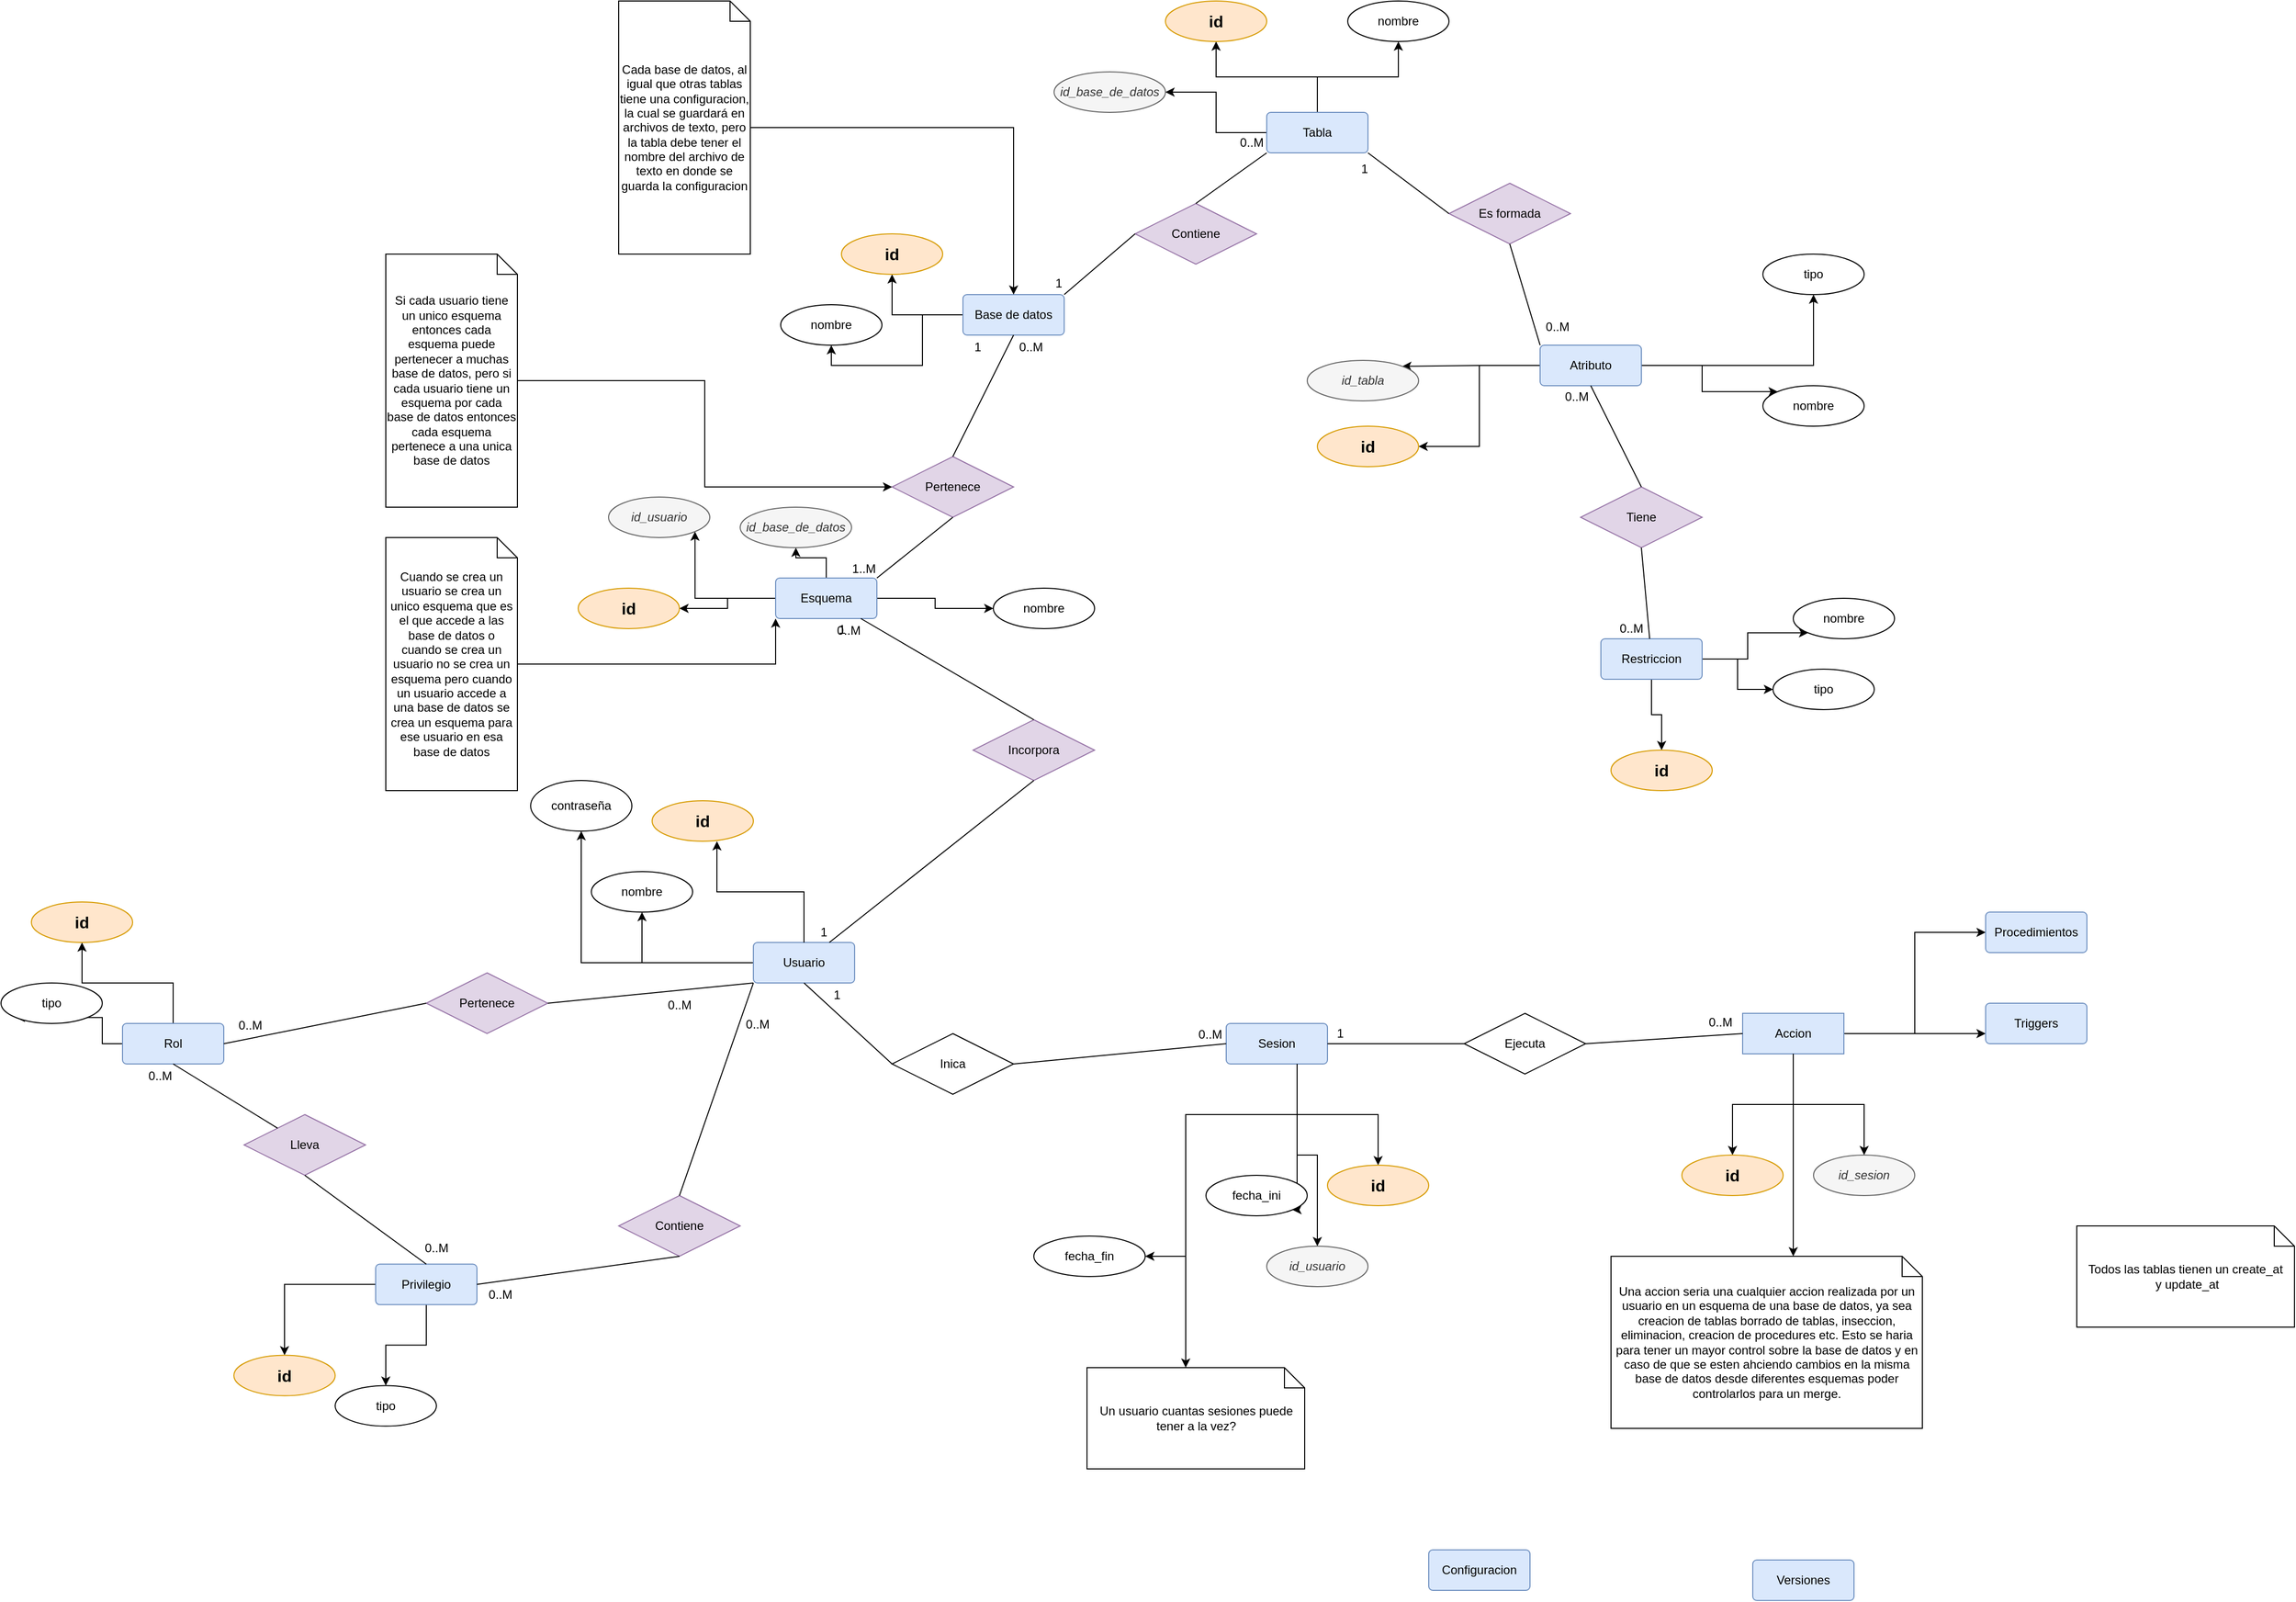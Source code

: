 <mxfile version="22.1.2" type="github">
  <diagram id="R2lEEEUBdFMjLlhIrx00" name="Page-1">
    <mxGraphModel dx="2163" dy="1879" grid="1" gridSize="10" guides="1" tooltips="1" connect="1" arrows="1" fold="1" page="1" pageScale="1" pageWidth="850" pageHeight="1100" math="0" shadow="0" extFonts="Permanent Marker^https://fonts.googleapis.com/css?family=Permanent+Marker">
      <root>
        <mxCell id="0" />
        <mxCell id="1" parent="0" />
        <mxCell id="TBzhXmN_4jqzLyxxj_7O-62" style="edgeStyle=orthogonalEdgeStyle;rounded=0;orthogonalLoop=1;jettySize=auto;html=1;" parent="1" source="TBzhXmN_4jqzLyxxj_7O-58" target="TBzhXmN_4jqzLyxxj_7O-61" edge="1">
          <mxGeometry relative="1" as="geometry" />
        </mxCell>
        <mxCell id="TBzhXmN_4jqzLyxxj_7O-64" style="edgeStyle=orthogonalEdgeStyle;rounded=0;orthogonalLoop=1;jettySize=auto;html=1;" parent="1" source="TBzhXmN_4jqzLyxxj_7O-58" target="TBzhXmN_4jqzLyxxj_7O-63" edge="1">
          <mxGeometry relative="1" as="geometry" />
        </mxCell>
        <mxCell id="TBzhXmN_4jqzLyxxj_7O-58" value="Usuario" style="rounded=1;arcSize=10;whiteSpace=wrap;html=1;align=center;fillColor=#dae8fc;strokeColor=#6c8ebf;" parent="1" vertex="1">
          <mxGeometry x="3.03" y="210" width="100" height="40" as="geometry" />
        </mxCell>
        <mxCell id="TBzhXmN_4jqzLyxxj_7O-59" value="id" style="ellipse;whiteSpace=wrap;html=1;align=center;fontStyle=1;fontSize=16;fillColor=#ffe6cc;strokeColor=#d79b00;" parent="1" vertex="1">
          <mxGeometry x="-96.97" y="70" width="100" height="40" as="geometry" />
        </mxCell>
        <mxCell id="TBzhXmN_4jqzLyxxj_7O-60" style="edgeStyle=orthogonalEdgeStyle;rounded=0;orthogonalLoop=1;jettySize=auto;html=1;entryX=0.64;entryY=1;entryDx=0;entryDy=0;entryPerimeter=0;" parent="1" source="TBzhXmN_4jqzLyxxj_7O-58" target="TBzhXmN_4jqzLyxxj_7O-59" edge="1">
          <mxGeometry relative="1" as="geometry" />
        </mxCell>
        <mxCell id="TBzhXmN_4jqzLyxxj_7O-61" value="nombre" style="ellipse;whiteSpace=wrap;html=1;align=center;" parent="1" vertex="1">
          <mxGeometry x="-156.97" y="140" width="100" height="40" as="geometry" />
        </mxCell>
        <mxCell id="TBzhXmN_4jqzLyxxj_7O-63" value="contraseña" style="ellipse;whiteSpace=wrap;html=1;align=center;" parent="1" vertex="1">
          <mxGeometry x="-216.97" y="50" width="100" height="50" as="geometry" />
        </mxCell>
        <mxCell id="TBzhXmN_4jqzLyxxj_7O-69" value="Pertenece" style="shape=rhombus;perimeter=rhombusPerimeter;whiteSpace=wrap;html=1;align=center;fillColor=#e1d5e7;strokeColor=#9673a6;" parent="1" vertex="1">
          <mxGeometry x="-320" y="240" width="120" height="60" as="geometry" />
        </mxCell>
        <mxCell id="TBzhXmN_4jqzLyxxj_7O-85" style="edgeStyle=orthogonalEdgeStyle;rounded=0;orthogonalLoop=1;jettySize=auto;html=1;" parent="1" source="TBzhXmN_4jqzLyxxj_7O-74" target="TBzhXmN_4jqzLyxxj_7O-84" edge="1">
          <mxGeometry relative="1" as="geometry" />
        </mxCell>
        <mxCell id="TBzhXmN_4jqzLyxxj_7O-87" style="edgeStyle=orthogonalEdgeStyle;rounded=0;orthogonalLoop=1;jettySize=auto;html=1;entryX=0;entryY=1;entryDx=0;entryDy=0;" parent="1" source="TBzhXmN_4jqzLyxxj_7O-74" target="TBzhXmN_4jqzLyxxj_7O-86" edge="1">
          <mxGeometry relative="1" as="geometry" />
        </mxCell>
        <mxCell id="TBzhXmN_4jqzLyxxj_7O-74" value="Rol" style="rounded=1;arcSize=10;whiteSpace=wrap;html=1;align=center;fillColor=#dae8fc;strokeColor=#6c8ebf;" parent="1" vertex="1">
          <mxGeometry x="-620" y="290" width="100" height="40" as="geometry" />
        </mxCell>
        <mxCell id="TBzhXmN_4jqzLyxxj_7O-78" value="" style="endArrow=none;html=1;rounded=0;entryX=0;entryY=1;entryDx=0;entryDy=0;exitX=1;exitY=0.5;exitDx=0;exitDy=0;" parent="1" source="TBzhXmN_4jqzLyxxj_7O-69" target="TBzhXmN_4jqzLyxxj_7O-58" edge="1">
          <mxGeometry relative="1" as="geometry">
            <mxPoint x="120" y="290" as="sourcePoint" />
            <mxPoint x="280" y="290" as="targetPoint" />
          </mxGeometry>
        </mxCell>
        <mxCell id="TBzhXmN_4jqzLyxxj_7O-79" value="0..M" style="resizable=0;html=1;whiteSpace=wrap;align=right;verticalAlign=bottom;" parent="TBzhXmN_4jqzLyxxj_7O-78" connectable="0" vertex="1">
          <mxGeometry x="1" relative="1" as="geometry">
            <mxPoint x="-60" y="30" as="offset" />
          </mxGeometry>
        </mxCell>
        <mxCell id="TBzhXmN_4jqzLyxxj_7O-80" value="" style="endArrow=none;html=1;rounded=0;entryX=1;entryY=0.5;entryDx=0;entryDy=0;exitX=0;exitY=0.5;exitDx=0;exitDy=0;" parent="1" source="TBzhXmN_4jqzLyxxj_7O-69" target="TBzhXmN_4jqzLyxxj_7O-74" edge="1">
          <mxGeometry relative="1" as="geometry">
            <mxPoint x="-680" y="410" as="sourcePoint" />
            <mxPoint x="-850" y="410" as="targetPoint" />
          </mxGeometry>
        </mxCell>
        <mxCell id="TBzhXmN_4jqzLyxxj_7O-81" value="0..M" style="resizable=0;html=1;whiteSpace=wrap;align=right;verticalAlign=bottom;" parent="TBzhXmN_4jqzLyxxj_7O-80" connectable="0" vertex="1">
          <mxGeometry x="1" relative="1" as="geometry">
            <mxPoint x="40" y="-10" as="offset" />
          </mxGeometry>
        </mxCell>
        <mxCell id="TBzhXmN_4jqzLyxxj_7O-84" value="id" style="ellipse;whiteSpace=wrap;html=1;align=center;fontStyle=1;fontSize=16;fillColor=#ffe6cc;strokeColor=#d79b00;" parent="1" vertex="1">
          <mxGeometry x="-710" y="170" width="100" height="40" as="geometry" />
        </mxCell>
        <mxCell id="TBzhXmN_4jqzLyxxj_7O-86" value="tipo" style="ellipse;whiteSpace=wrap;html=1;align=center;" parent="1" vertex="1">
          <mxGeometry x="-740" y="250" width="100" height="40" as="geometry" />
        </mxCell>
        <mxCell id="TBzhXmN_4jqzLyxxj_7O-90" style="edgeStyle=orthogonalEdgeStyle;rounded=0;orthogonalLoop=1;jettySize=auto;html=1;" parent="1" source="TBzhXmN_4jqzLyxxj_7O-88" target="TBzhXmN_4jqzLyxxj_7O-89" edge="1">
          <mxGeometry relative="1" as="geometry" />
        </mxCell>
        <mxCell id="TBzhXmN_4jqzLyxxj_7O-92" style="edgeStyle=orthogonalEdgeStyle;rounded=0;orthogonalLoop=1;jettySize=auto;html=1;" parent="1" source="TBzhXmN_4jqzLyxxj_7O-88" target="TBzhXmN_4jqzLyxxj_7O-91" edge="1">
          <mxGeometry relative="1" as="geometry" />
        </mxCell>
        <mxCell id="TBzhXmN_4jqzLyxxj_7O-88" value="Privilegio" style="rounded=1;arcSize=10;whiteSpace=wrap;html=1;align=center;fillColor=#dae8fc;strokeColor=#6c8ebf;" parent="1" vertex="1">
          <mxGeometry x="-370" y="527.76" width="100" height="40" as="geometry" />
        </mxCell>
        <mxCell id="TBzhXmN_4jqzLyxxj_7O-89" value="tipo" style="ellipse;whiteSpace=wrap;html=1;align=center;" parent="1" vertex="1">
          <mxGeometry x="-410" y="647.76" width="100" height="40" as="geometry" />
        </mxCell>
        <mxCell id="TBzhXmN_4jqzLyxxj_7O-91" value="id" style="ellipse;whiteSpace=wrap;html=1;align=center;fontStyle=1;fontSize=16;fillColor=#ffe6cc;strokeColor=#d79b00;" parent="1" vertex="1">
          <mxGeometry x="-510" y="617.76" width="100" height="40" as="geometry" />
        </mxCell>
        <mxCell id="TBzhXmN_4jqzLyxxj_7O-94" value="Lleva" style="shape=rhombus;perimeter=rhombusPerimeter;whiteSpace=wrap;html=1;align=center;fillColor=#e1d5e7;strokeColor=#9673a6;" parent="1" vertex="1">
          <mxGeometry x="-500" y="380" width="120" height="60" as="geometry" />
        </mxCell>
        <mxCell id="TBzhXmN_4jqzLyxxj_7O-102" value="" style="endArrow=none;html=1;rounded=0;entryX=0.5;entryY=1;entryDx=0;entryDy=0;" parent="1" source="TBzhXmN_4jqzLyxxj_7O-94" target="TBzhXmN_4jqzLyxxj_7O-74" edge="1">
          <mxGeometry relative="1" as="geometry">
            <mxPoint x="-970" y="440" as="sourcePoint" />
            <mxPoint x="-810" y="440" as="targetPoint" />
          </mxGeometry>
        </mxCell>
        <mxCell id="TBzhXmN_4jqzLyxxj_7O-103" value="0..M" style="resizable=0;html=1;whiteSpace=wrap;align=right;verticalAlign=bottom;" parent="TBzhXmN_4jqzLyxxj_7O-102" connectable="0" vertex="1">
          <mxGeometry x="1" relative="1" as="geometry">
            <mxPoint y="20" as="offset" />
          </mxGeometry>
        </mxCell>
        <mxCell id="TBzhXmN_4jqzLyxxj_7O-106" value="" style="endArrow=none;html=1;rounded=0;entryX=0.5;entryY=0;entryDx=0;entryDy=0;exitX=0.5;exitY=1;exitDx=0;exitDy=0;" parent="1" source="TBzhXmN_4jqzLyxxj_7O-94" target="TBzhXmN_4jqzLyxxj_7O-88" edge="1">
          <mxGeometry relative="1" as="geometry">
            <mxPoint x="-490" y="390" as="sourcePoint" />
            <mxPoint x="-490" y="300" as="targetPoint" />
          </mxGeometry>
        </mxCell>
        <mxCell id="TBzhXmN_4jqzLyxxj_7O-107" value="0..M" style="resizable=0;html=1;whiteSpace=wrap;align=right;verticalAlign=bottom;" parent="TBzhXmN_4jqzLyxxj_7O-106" connectable="0" vertex="1">
          <mxGeometry x="1" relative="1" as="geometry">
            <mxPoint x="24" y="-7" as="offset" />
          </mxGeometry>
        </mxCell>
        <mxCell id="TBzhXmN_4jqzLyxxj_7O-108" value="Contiene" style="shape=rhombus;perimeter=rhombusPerimeter;whiteSpace=wrap;html=1;align=center;fillColor=#e1d5e7;strokeColor=#9673a6;" parent="1" vertex="1">
          <mxGeometry x="-130" y="460" width="120" height="60" as="geometry" />
        </mxCell>
        <mxCell id="TBzhXmN_4jqzLyxxj_7O-109" value="" style="endArrow=none;html=1;rounded=0;entryX=1;entryY=0.5;entryDx=0;entryDy=0;exitX=0.5;exitY=1;exitDx=0;exitDy=0;" parent="1" source="TBzhXmN_4jqzLyxxj_7O-108" target="TBzhXmN_4jqzLyxxj_7O-88" edge="1">
          <mxGeometry relative="1" as="geometry">
            <mxPoint x="-900" y="400" as="sourcePoint" />
            <mxPoint x="-740" y="400" as="targetPoint" />
          </mxGeometry>
        </mxCell>
        <mxCell id="TBzhXmN_4jqzLyxxj_7O-110" value="0..M" style="resizable=0;html=1;whiteSpace=wrap;align=right;verticalAlign=bottom;" parent="TBzhXmN_4jqzLyxxj_7O-109" connectable="0" vertex="1">
          <mxGeometry x="1" relative="1" as="geometry">
            <mxPoint x="37" y="19" as="offset" />
          </mxGeometry>
        </mxCell>
        <mxCell id="TBzhXmN_4jqzLyxxj_7O-111" value="" style="endArrow=none;html=1;rounded=0;entryX=0;entryY=1;entryDx=0;entryDy=0;exitX=0.5;exitY=0;exitDx=0;exitDy=0;" parent="1" source="TBzhXmN_4jqzLyxxj_7O-108" target="TBzhXmN_4jqzLyxxj_7O-58" edge="1">
          <mxGeometry relative="1" as="geometry">
            <mxPoint x="-170" y="350" as="sourcePoint" />
            <mxPoint x="-40" y="410" as="targetPoint" />
          </mxGeometry>
        </mxCell>
        <mxCell id="TBzhXmN_4jqzLyxxj_7O-112" value="0..M" style="resizable=0;html=1;whiteSpace=wrap;align=right;verticalAlign=bottom;" parent="TBzhXmN_4jqzLyxxj_7O-111" connectable="0" vertex="1">
          <mxGeometry x="1" relative="1" as="geometry">
            <mxPoint x="17" y="50" as="offset" />
          </mxGeometry>
        </mxCell>
        <mxCell id="TBzhXmN_4jqzLyxxj_7O-123" style="edgeStyle=orthogonalEdgeStyle;rounded=0;orthogonalLoop=1;jettySize=auto;html=1;entryX=1;entryY=0.5;entryDx=0;entryDy=0;" parent="1" source="TBzhXmN_4jqzLyxxj_7O-113" target="TBzhXmN_4jqzLyxxj_7O-122" edge="1">
          <mxGeometry relative="1" as="geometry" />
        </mxCell>
        <mxCell id="TBzhXmN_4jqzLyxxj_7O-125" style="edgeStyle=orthogonalEdgeStyle;rounded=0;orthogonalLoop=1;jettySize=auto;html=1;entryX=1;entryY=1;entryDx=0;entryDy=0;" parent="1" source="TBzhXmN_4jqzLyxxj_7O-113" target="TBzhXmN_4jqzLyxxj_7O-124" edge="1">
          <mxGeometry relative="1" as="geometry" />
        </mxCell>
        <mxCell id="TBzhXmN_4jqzLyxxj_7O-149" style="edgeStyle=orthogonalEdgeStyle;rounded=0;orthogonalLoop=1;jettySize=auto;html=1;" parent="1" source="TBzhXmN_4jqzLyxxj_7O-113" target="TBzhXmN_4jqzLyxxj_7O-148" edge="1">
          <mxGeometry relative="1" as="geometry" />
        </mxCell>
        <mxCell id="qsxFzwbtZEoeQ6_j9f0y-53" style="edgeStyle=orthogonalEdgeStyle;rounded=0;orthogonalLoop=1;jettySize=auto;html=1;entryX=0;entryY=0.5;entryDx=0;entryDy=0;" parent="1" source="TBzhXmN_4jqzLyxxj_7O-113" target="qsxFzwbtZEoeQ6_j9f0y-52" edge="1">
          <mxGeometry relative="1" as="geometry" />
        </mxCell>
        <mxCell id="TBzhXmN_4jqzLyxxj_7O-113" value="Esquema" style="rounded=1;arcSize=10;whiteSpace=wrap;html=1;align=center;fillColor=#dae8fc;strokeColor=#6c8ebf;" parent="1" vertex="1">
          <mxGeometry x="25" y="-150" width="100" height="40" as="geometry" />
        </mxCell>
        <mxCell id="TBzhXmN_4jqzLyxxj_7O-114" value="Incorpora" style="shape=rhombus;perimeter=rhombusPerimeter;whiteSpace=wrap;html=1;align=center;fillColor=#e1d5e7;strokeColor=#9673a6;" parent="1" vertex="1">
          <mxGeometry x="220" y="-10" width="120" height="60" as="geometry" />
        </mxCell>
        <mxCell id="TBzhXmN_4jqzLyxxj_7O-115" value="" style="endArrow=none;html=1;rounded=0;entryX=0.75;entryY=0;entryDx=0;entryDy=0;exitX=0.5;exitY=1;exitDx=0;exitDy=0;" parent="1" source="TBzhXmN_4jqzLyxxj_7O-114" target="TBzhXmN_4jqzLyxxj_7O-58" edge="1">
          <mxGeometry relative="1" as="geometry">
            <mxPoint x="120" y="90" as="sourcePoint" />
            <mxPoint x="280" y="90" as="targetPoint" />
          </mxGeometry>
        </mxCell>
        <mxCell id="TBzhXmN_4jqzLyxxj_7O-116" value="1" style="resizable=0;html=1;whiteSpace=wrap;align=right;verticalAlign=bottom;" parent="TBzhXmN_4jqzLyxxj_7O-115" connectable="0" vertex="1">
          <mxGeometry x="1" relative="1" as="geometry">
            <mxPoint x="-1" y="-1" as="offset" />
          </mxGeometry>
        </mxCell>
        <mxCell id="TBzhXmN_4jqzLyxxj_7O-117" value="" style="endArrow=none;html=1;rounded=0;exitX=0.5;exitY=0;exitDx=0;exitDy=0;exitPerimeter=0;" parent="1" source="TBzhXmN_4jqzLyxxj_7O-114" target="TBzhXmN_4jqzLyxxj_7O-113" edge="1">
          <mxGeometry relative="1" as="geometry">
            <mxPoint x="110" y="70" as="sourcePoint" />
            <mxPoint x="25" y="150" as="targetPoint" />
          </mxGeometry>
        </mxCell>
        <mxCell id="TBzhXmN_4jqzLyxxj_7O-118" value="1" style="resizable=0;html=1;whiteSpace=wrap;align=right;verticalAlign=bottom;" parent="TBzhXmN_4jqzLyxxj_7O-117" connectable="0" vertex="1">
          <mxGeometry x="1" relative="1" as="geometry">
            <mxPoint x="-14" y="20" as="offset" />
          </mxGeometry>
        </mxCell>
        <mxCell id="TBzhXmN_4jqzLyxxj_7O-122" value="id" style="ellipse;whiteSpace=wrap;html=1;align=center;fontSize=16;fontStyle=1;fillColor=#ffe6cc;strokeColor=#d79b00;" parent="1" vertex="1">
          <mxGeometry x="-170" y="-140" width="100" height="40" as="geometry" />
        </mxCell>
        <mxCell id="TBzhXmN_4jqzLyxxj_7O-124" value="id_usuario" style="ellipse;whiteSpace=wrap;html=1;align=center;fontStyle=2;fillColor=#f5f5f5;fontColor=#333333;strokeColor=#666666;" parent="1" vertex="1">
          <mxGeometry x="-140" y="-230" width="100" height="40" as="geometry" />
        </mxCell>
        <mxCell id="TBzhXmN_4jqzLyxxj_7O-132" value="0..M" style="resizable=0;html=1;whiteSpace=wrap;align=right;verticalAlign=bottom;" parent="1" connectable="0" vertex="1">
          <mxGeometry x="110" y="-90" as="geometry" />
        </mxCell>
        <mxCell id="TBzhXmN_4jqzLyxxj_7O-134" style="edgeStyle=orthogonalEdgeStyle;rounded=0;orthogonalLoop=1;jettySize=auto;html=1;entryX=0;entryY=1;entryDx=0;entryDy=0;" parent="1" source="TBzhXmN_4jqzLyxxj_7O-133" target="TBzhXmN_4jqzLyxxj_7O-113" edge="1">
          <mxGeometry relative="1" as="geometry" />
        </mxCell>
        <mxCell id="TBzhXmN_4jqzLyxxj_7O-133" value="Cuando se crea un usuario se crea un unico esquema que es el que accede a las base de datos o cuando se crea un usuario no se crea un esquema pero cuando un usuario accede a una base de datos se crea un esquema para ese usuario en esa base de datos" style="shape=note;size=20;whiteSpace=wrap;html=1;" parent="1" vertex="1">
          <mxGeometry x="-360" y="-190" width="130" height="250" as="geometry" />
        </mxCell>
        <mxCell id="TBzhXmN_4jqzLyxxj_7O-147" style="edgeStyle=orthogonalEdgeStyle;rounded=0;orthogonalLoop=1;jettySize=auto;html=1;" parent="1" source="TBzhXmN_4jqzLyxxj_7O-135" target="TBzhXmN_4jqzLyxxj_7O-146" edge="1">
          <mxGeometry relative="1" as="geometry" />
        </mxCell>
        <mxCell id="qsxFzwbtZEoeQ6_j9f0y-47" style="edgeStyle=orthogonalEdgeStyle;rounded=0;orthogonalLoop=1;jettySize=auto;html=1;entryX=0.5;entryY=1;entryDx=0;entryDy=0;" parent="1" source="TBzhXmN_4jqzLyxxj_7O-135" target="qsxFzwbtZEoeQ6_j9f0y-46" edge="1">
          <mxGeometry relative="1" as="geometry" />
        </mxCell>
        <mxCell id="TBzhXmN_4jqzLyxxj_7O-135" value="Base de datos" style="rounded=1;arcSize=10;whiteSpace=wrap;html=1;align=center;fillColor=#dae8fc;strokeColor=#6c8ebf;" parent="1" vertex="1">
          <mxGeometry x="210" y="-430" width="100" height="40" as="geometry" />
        </mxCell>
        <mxCell id="TBzhXmN_4jqzLyxxj_7O-136" value="Pertenece" style="shape=rhombus;perimeter=rhombusPerimeter;whiteSpace=wrap;html=1;align=center;fillColor=#e1d5e7;strokeColor=#9673a6;" parent="1" vertex="1">
          <mxGeometry x="140" y="-270" width="120" height="60" as="geometry" />
        </mxCell>
        <mxCell id="TBzhXmN_4jqzLyxxj_7O-138" value="" style="endArrow=none;html=1;rounded=0;entryX=1;entryY=0;entryDx=0;entryDy=0;exitX=0.5;exitY=1;exitDx=0;exitDy=0;" parent="1" source="TBzhXmN_4jqzLyxxj_7O-136" target="TBzhXmN_4jqzLyxxj_7O-113" edge="1">
          <mxGeometry relative="1" as="geometry">
            <mxPoint x="120" y="-210" as="sourcePoint" />
            <mxPoint x="280" y="-210" as="targetPoint" />
          </mxGeometry>
        </mxCell>
        <mxCell id="TBzhXmN_4jqzLyxxj_7O-139" value="1..M" style="resizable=0;html=1;whiteSpace=wrap;align=right;verticalAlign=bottom;" parent="TBzhXmN_4jqzLyxxj_7O-138" connectable="0" vertex="1">
          <mxGeometry x="1" relative="1" as="geometry" />
        </mxCell>
        <mxCell id="TBzhXmN_4jqzLyxxj_7O-141" value="" style="endArrow=none;html=1;rounded=0;entryX=0.5;entryY=1;entryDx=0;entryDy=0;exitX=0.5;exitY=0;exitDx=0;exitDy=0;" parent="1" source="TBzhXmN_4jqzLyxxj_7O-136" target="TBzhXmN_4jqzLyxxj_7O-135" edge="1">
          <mxGeometry relative="1" as="geometry">
            <mxPoint x="210" y="-280" as="sourcePoint" />
            <mxPoint x="490" y="-280" as="targetPoint" />
          </mxGeometry>
        </mxCell>
        <mxCell id="TBzhXmN_4jqzLyxxj_7O-142" value="1" style="resizable=0;html=1;whiteSpace=wrap;align=right;verticalAlign=bottom;" parent="TBzhXmN_4jqzLyxxj_7O-141" connectable="0" vertex="1">
          <mxGeometry x="1" relative="1" as="geometry">
            <mxPoint x="-30" y="20" as="offset" />
          </mxGeometry>
        </mxCell>
        <mxCell id="TBzhXmN_4jqzLyxxj_7O-143" value="0..M" style="resizable=0;html=1;whiteSpace=wrap;align=right;verticalAlign=bottom;" parent="1" connectable="0" vertex="1">
          <mxGeometry x="290" y="-370" as="geometry" />
        </mxCell>
        <mxCell id="TBzhXmN_4jqzLyxxj_7O-145" style="edgeStyle=orthogonalEdgeStyle;rounded=0;orthogonalLoop=1;jettySize=auto;html=1;" parent="1" source="TBzhXmN_4jqzLyxxj_7O-144" target="TBzhXmN_4jqzLyxxj_7O-136" edge="1">
          <mxGeometry relative="1" as="geometry" />
        </mxCell>
        <mxCell id="TBzhXmN_4jqzLyxxj_7O-144" value="Si cada usuario tiene un unico esquema entonces cada esquema puede pertenecer a muchas base de datos, pero si cada usuario tiene un esquema por cada base de datos entonces cada esquema pertenece a una unica base de datos" style="shape=note;size=20;whiteSpace=wrap;html=1;" parent="1" vertex="1">
          <mxGeometry x="-360" y="-470" width="130" height="250" as="geometry" />
        </mxCell>
        <mxCell id="TBzhXmN_4jqzLyxxj_7O-146" value="id" style="ellipse;whiteSpace=wrap;html=1;align=center;fontStyle=1;fontSize=16;fillColor=#ffe6cc;strokeColor=#d79b00;" parent="1" vertex="1">
          <mxGeometry x="90" y="-490" width="100" height="40" as="geometry" />
        </mxCell>
        <mxCell id="TBzhXmN_4jqzLyxxj_7O-148" value="id_base_de_datos" style="ellipse;whiteSpace=wrap;html=1;align=center;fontStyle=2;fillColor=#f5f5f5;fontColor=#333333;strokeColor=#666666;" parent="1" vertex="1">
          <mxGeometry x="-10" y="-220" width="110" height="40" as="geometry" />
        </mxCell>
        <mxCell id="qsxFzwbtZEoeQ6_j9f0y-10" style="edgeStyle=orthogonalEdgeStyle;rounded=0;orthogonalLoop=1;jettySize=auto;html=1;" parent="1" source="qsxFzwbtZEoeQ6_j9f0y-1" target="qsxFzwbtZEoeQ6_j9f0y-8" edge="1">
          <mxGeometry relative="1" as="geometry" />
        </mxCell>
        <mxCell id="qsxFzwbtZEoeQ6_j9f0y-12" style="edgeStyle=orthogonalEdgeStyle;rounded=0;orthogonalLoop=1;jettySize=auto;html=1;entryX=0.5;entryY=1;entryDx=0;entryDy=0;" parent="1" source="qsxFzwbtZEoeQ6_j9f0y-1" target="qsxFzwbtZEoeQ6_j9f0y-11" edge="1">
          <mxGeometry relative="1" as="geometry" />
        </mxCell>
        <mxCell id="qsxFzwbtZEoeQ6_j9f0y-21" style="edgeStyle=orthogonalEdgeStyle;rounded=0;orthogonalLoop=1;jettySize=auto;html=1;entryX=1;entryY=0.5;entryDx=0;entryDy=0;" parent="1" source="qsxFzwbtZEoeQ6_j9f0y-1" target="qsxFzwbtZEoeQ6_j9f0y-19" edge="1">
          <mxGeometry relative="1" as="geometry" />
        </mxCell>
        <mxCell id="qsxFzwbtZEoeQ6_j9f0y-1" value="Tabla" style="rounded=1;arcSize=10;whiteSpace=wrap;html=1;align=center;fillColor=#dae8fc;strokeColor=#6c8ebf;" parent="1" vertex="1">
          <mxGeometry x="510" y="-610" width="100" height="40" as="geometry" />
        </mxCell>
        <mxCell id="qsxFzwbtZEoeQ6_j9f0y-2" value="Contiene" style="shape=rhombus;perimeter=rhombusPerimeter;whiteSpace=wrap;html=1;align=center;fillColor=#e1d5e7;strokeColor=#9673a6;" parent="1" vertex="1">
          <mxGeometry x="380" y="-520" width="120" height="60" as="geometry" />
        </mxCell>
        <mxCell id="qsxFzwbtZEoeQ6_j9f0y-4" value="" style="endArrow=none;html=1;rounded=0;entryX=1;entryY=0;entryDx=0;entryDy=0;exitX=0;exitY=0.5;exitDx=0;exitDy=0;" parent="1" source="qsxFzwbtZEoeQ6_j9f0y-2" target="TBzhXmN_4jqzLyxxj_7O-135" edge="1">
          <mxGeometry relative="1" as="geometry">
            <mxPoint x="320" y="-260" as="sourcePoint" />
            <mxPoint x="480" y="-260" as="targetPoint" />
          </mxGeometry>
        </mxCell>
        <mxCell id="qsxFzwbtZEoeQ6_j9f0y-5" value="1" style="resizable=0;html=1;whiteSpace=wrap;align=right;verticalAlign=bottom;" parent="qsxFzwbtZEoeQ6_j9f0y-4" connectable="0" vertex="1">
          <mxGeometry x="1" relative="1" as="geometry">
            <mxPoint x="-1" y="-2" as="offset" />
          </mxGeometry>
        </mxCell>
        <mxCell id="qsxFzwbtZEoeQ6_j9f0y-6" value="" style="endArrow=none;html=1;rounded=0;entryX=0;entryY=1;entryDx=0;entryDy=0;exitX=0.5;exitY=0;exitDx=0;exitDy=0;" parent="1" source="qsxFzwbtZEoeQ6_j9f0y-2" target="qsxFzwbtZEoeQ6_j9f0y-1" edge="1">
          <mxGeometry relative="1" as="geometry">
            <mxPoint x="390" y="-480" as="sourcePoint" />
            <mxPoint x="320" y="-420" as="targetPoint" />
          </mxGeometry>
        </mxCell>
        <mxCell id="qsxFzwbtZEoeQ6_j9f0y-7" value="0..M" style="resizable=0;html=1;whiteSpace=wrap;align=right;verticalAlign=bottom;" parent="qsxFzwbtZEoeQ6_j9f0y-6" connectable="0" vertex="1">
          <mxGeometry x="1" relative="1" as="geometry">
            <mxPoint x="-1" y="-2" as="offset" />
          </mxGeometry>
        </mxCell>
        <mxCell id="qsxFzwbtZEoeQ6_j9f0y-8" value="id" style="ellipse;whiteSpace=wrap;html=1;align=center;fontStyle=1;fontSize=16;fillColor=#ffe6cc;strokeColor=#d79b00;" parent="1" vertex="1">
          <mxGeometry x="410" y="-720" width="100" height="40" as="geometry" />
        </mxCell>
        <mxCell id="qsxFzwbtZEoeQ6_j9f0y-11" value="nombre" style="ellipse;whiteSpace=wrap;html=1;align=center;" parent="1" vertex="1">
          <mxGeometry x="590" y="-720" width="100" height="40" as="geometry" />
        </mxCell>
        <mxCell id="qsxFzwbtZEoeQ6_j9f0y-23" style="edgeStyle=orthogonalEdgeStyle;rounded=0;orthogonalLoop=1;jettySize=auto;html=1;entryX=1;entryY=0;entryDx=0;entryDy=0;" parent="1" source="qsxFzwbtZEoeQ6_j9f0y-13" target="qsxFzwbtZEoeQ6_j9f0y-22" edge="1">
          <mxGeometry relative="1" as="geometry" />
        </mxCell>
        <mxCell id="qsxFzwbtZEoeQ6_j9f0y-27" style="edgeStyle=orthogonalEdgeStyle;rounded=0;orthogonalLoop=1;jettySize=auto;html=1;entryX=0;entryY=0;entryDx=0;entryDy=0;" parent="1" source="qsxFzwbtZEoeQ6_j9f0y-13" target="qsxFzwbtZEoeQ6_j9f0y-26" edge="1">
          <mxGeometry relative="1" as="geometry" />
        </mxCell>
        <mxCell id="qsxFzwbtZEoeQ6_j9f0y-30" style="edgeStyle=orthogonalEdgeStyle;rounded=0;orthogonalLoop=1;jettySize=auto;html=1;" parent="1" source="qsxFzwbtZEoeQ6_j9f0y-13" target="qsxFzwbtZEoeQ6_j9f0y-29" edge="1">
          <mxGeometry relative="1" as="geometry" />
        </mxCell>
        <mxCell id="qsxFzwbtZEoeQ6_j9f0y-34" style="edgeStyle=orthogonalEdgeStyle;rounded=0;orthogonalLoop=1;jettySize=auto;html=1;entryX=1;entryY=0.5;entryDx=0;entryDy=0;" parent="1" source="qsxFzwbtZEoeQ6_j9f0y-13" target="qsxFzwbtZEoeQ6_j9f0y-24" edge="1">
          <mxGeometry relative="1" as="geometry" />
        </mxCell>
        <mxCell id="qsxFzwbtZEoeQ6_j9f0y-13" value="Atributo" style="rounded=1;arcSize=10;whiteSpace=wrap;html=1;align=center;fillColor=#dae8fc;strokeColor=#6c8ebf;" parent="1" vertex="1">
          <mxGeometry x="780" y="-380" width="100" height="40" as="geometry" />
        </mxCell>
        <mxCell id="qsxFzwbtZEoeQ6_j9f0y-14" value="Es formada" style="shape=rhombus;perimeter=rhombusPerimeter;whiteSpace=wrap;html=1;align=center;fillColor=#e1d5e7;strokeColor=#9673a6;" parent="1" vertex="1">
          <mxGeometry x="690" y="-540" width="120" height="60" as="geometry" />
        </mxCell>
        <mxCell id="qsxFzwbtZEoeQ6_j9f0y-15" value="" style="endArrow=none;html=1;rounded=0;entryX=1;entryY=1;entryDx=0;entryDy=0;exitX=0;exitY=0.5;exitDx=0;exitDy=0;" parent="1" source="qsxFzwbtZEoeQ6_j9f0y-14" target="qsxFzwbtZEoeQ6_j9f0y-1" edge="1">
          <mxGeometry relative="1" as="geometry">
            <mxPoint x="440" y="-370" as="sourcePoint" />
            <mxPoint x="600" y="-370" as="targetPoint" />
          </mxGeometry>
        </mxCell>
        <mxCell id="qsxFzwbtZEoeQ6_j9f0y-16" value="1" style="resizable=0;html=1;whiteSpace=wrap;align=right;verticalAlign=bottom;" parent="qsxFzwbtZEoeQ6_j9f0y-15" connectable="0" vertex="1">
          <mxGeometry x="1" relative="1" as="geometry">
            <mxPoint x="1" y="24" as="offset" />
          </mxGeometry>
        </mxCell>
        <mxCell id="qsxFzwbtZEoeQ6_j9f0y-17" value="" style="endArrow=none;html=1;rounded=0;entryX=0;entryY=0;entryDx=0;entryDy=0;exitX=0.5;exitY=1;exitDx=0;exitDy=0;" parent="1" source="qsxFzwbtZEoeQ6_j9f0y-14" target="qsxFzwbtZEoeQ6_j9f0y-13" edge="1">
          <mxGeometry relative="1" as="geometry">
            <mxPoint x="700" y="-500" as="sourcePoint" />
            <mxPoint x="620" y="-560" as="targetPoint" />
          </mxGeometry>
        </mxCell>
        <mxCell id="qsxFzwbtZEoeQ6_j9f0y-18" value="0..M" style="resizable=0;html=1;whiteSpace=wrap;align=right;verticalAlign=bottom;" parent="qsxFzwbtZEoeQ6_j9f0y-17" connectable="0" vertex="1">
          <mxGeometry x="1" relative="1" as="geometry">
            <mxPoint x="30" y="-10" as="offset" />
          </mxGeometry>
        </mxCell>
        <mxCell id="qsxFzwbtZEoeQ6_j9f0y-19" value="id_base_de_datos" style="ellipse;whiteSpace=wrap;html=1;align=center;fontStyle=2;fillColor=#f5f5f5;fontColor=#333333;strokeColor=#666666;" parent="1" vertex="1">
          <mxGeometry x="300" y="-650" width="110" height="40" as="geometry" />
        </mxCell>
        <mxCell id="qsxFzwbtZEoeQ6_j9f0y-22" value="id_tabla" style="ellipse;whiteSpace=wrap;html=1;align=center;fontStyle=2;fillColor=#f5f5f5;fontColor=#333333;strokeColor=#666666;" parent="1" vertex="1">
          <mxGeometry x="550" y="-365" width="110" height="40" as="geometry" />
        </mxCell>
        <mxCell id="qsxFzwbtZEoeQ6_j9f0y-24" value="id" style="ellipse;whiteSpace=wrap;html=1;align=center;fontStyle=1;fontSize=16;fillColor=#ffe6cc;strokeColor=#d79b00;" parent="1" vertex="1">
          <mxGeometry x="560" y="-300" width="100" height="40" as="geometry" />
        </mxCell>
        <mxCell id="qsxFzwbtZEoeQ6_j9f0y-26" value="nombre" style="ellipse;whiteSpace=wrap;html=1;align=center;" parent="1" vertex="1">
          <mxGeometry x="1000" y="-340" width="100" height="40" as="geometry" />
        </mxCell>
        <mxCell id="qsxFzwbtZEoeQ6_j9f0y-29" value="tipo" style="ellipse;whiteSpace=wrap;html=1;align=center;" parent="1" vertex="1">
          <mxGeometry x="1000" y="-470" width="100" height="40" as="geometry" />
        </mxCell>
        <mxCell id="qsxFzwbtZEoeQ6_j9f0y-41" style="edgeStyle=orthogonalEdgeStyle;rounded=0;orthogonalLoop=1;jettySize=auto;html=1;" parent="1" source="qsxFzwbtZEoeQ6_j9f0y-33" target="qsxFzwbtZEoeQ6_j9f0y-40" edge="1">
          <mxGeometry relative="1" as="geometry" />
        </mxCell>
        <mxCell id="qsxFzwbtZEoeQ6_j9f0y-43" style="edgeStyle=orthogonalEdgeStyle;rounded=0;orthogonalLoop=1;jettySize=auto;html=1;" parent="1" source="qsxFzwbtZEoeQ6_j9f0y-33" target="qsxFzwbtZEoeQ6_j9f0y-42" edge="1">
          <mxGeometry relative="1" as="geometry" />
        </mxCell>
        <mxCell id="qsxFzwbtZEoeQ6_j9f0y-45" style="edgeStyle=orthogonalEdgeStyle;rounded=0;orthogonalLoop=1;jettySize=auto;html=1;entryX=0;entryY=1;entryDx=0;entryDy=0;" parent="1" source="qsxFzwbtZEoeQ6_j9f0y-33" target="qsxFzwbtZEoeQ6_j9f0y-44" edge="1">
          <mxGeometry relative="1" as="geometry" />
        </mxCell>
        <mxCell id="qsxFzwbtZEoeQ6_j9f0y-33" value="Restriccion" style="rounded=1;arcSize=10;whiteSpace=wrap;html=1;align=center;fillColor=#dae8fc;strokeColor=#6c8ebf;" parent="1" vertex="1">
          <mxGeometry x="840" y="-90" width="100" height="40" as="geometry" />
        </mxCell>
        <mxCell id="qsxFzwbtZEoeQ6_j9f0y-35" value="Tiene" style="shape=rhombus;perimeter=rhombusPerimeter;whiteSpace=wrap;html=1;align=center;fillColor=#e1d5e7;strokeColor=#9673a6;" parent="1" vertex="1">
          <mxGeometry x="820" y="-240" width="120" height="60" as="geometry" />
        </mxCell>
        <mxCell id="qsxFzwbtZEoeQ6_j9f0y-36" value="" style="endArrow=none;html=1;rounded=0;entryX=0.5;entryY=1;entryDx=0;entryDy=0;exitX=0.5;exitY=0;exitDx=0;exitDy=0;" parent="1" source="qsxFzwbtZEoeQ6_j9f0y-35" target="qsxFzwbtZEoeQ6_j9f0y-13" edge="1">
          <mxGeometry relative="1" as="geometry">
            <mxPoint x="630" y="-90" as="sourcePoint" />
            <mxPoint x="790" y="-90" as="targetPoint" />
          </mxGeometry>
        </mxCell>
        <mxCell id="qsxFzwbtZEoeQ6_j9f0y-37" value="0..M" style="resizable=0;html=1;whiteSpace=wrap;align=right;verticalAlign=bottom;" parent="qsxFzwbtZEoeQ6_j9f0y-36" connectable="0" vertex="1">
          <mxGeometry x="1" relative="1" as="geometry">
            <mxPoint y="20" as="offset" />
          </mxGeometry>
        </mxCell>
        <mxCell id="qsxFzwbtZEoeQ6_j9f0y-38" value="" style="endArrow=none;html=1;rounded=0;exitX=0.5;exitY=1;exitDx=0;exitDy=0;" parent="1" source="qsxFzwbtZEoeQ6_j9f0y-35" target="qsxFzwbtZEoeQ6_j9f0y-33" edge="1">
          <mxGeometry relative="1" as="geometry">
            <mxPoint x="890" y="-230" as="sourcePoint" />
            <mxPoint x="840" y="-330" as="targetPoint" />
          </mxGeometry>
        </mxCell>
        <mxCell id="qsxFzwbtZEoeQ6_j9f0y-39" value="0..M" style="resizable=0;html=1;whiteSpace=wrap;align=right;verticalAlign=bottom;" parent="qsxFzwbtZEoeQ6_j9f0y-38" connectable="0" vertex="1">
          <mxGeometry x="1" relative="1" as="geometry">
            <mxPoint x="-5" y="-2" as="offset" />
          </mxGeometry>
        </mxCell>
        <mxCell id="qsxFzwbtZEoeQ6_j9f0y-40" value="id" style="ellipse;whiteSpace=wrap;html=1;align=center;fontStyle=1;fontSize=16;fillColor=#ffe6cc;strokeColor=#d79b00;" parent="1" vertex="1">
          <mxGeometry x="850" y="20" width="100" height="40" as="geometry" />
        </mxCell>
        <mxCell id="qsxFzwbtZEoeQ6_j9f0y-42" value="tipo" style="ellipse;whiteSpace=wrap;html=1;align=center;" parent="1" vertex="1">
          <mxGeometry x="1010" y="-60" width="100" height="40" as="geometry" />
        </mxCell>
        <mxCell id="qsxFzwbtZEoeQ6_j9f0y-44" value="nombre" style="ellipse;whiteSpace=wrap;html=1;align=center;" parent="1" vertex="1">
          <mxGeometry x="1030" y="-130" width="100" height="40" as="geometry" />
        </mxCell>
        <mxCell id="qsxFzwbtZEoeQ6_j9f0y-46" value="nombre" style="ellipse;whiteSpace=wrap;html=1;align=center;" parent="1" vertex="1">
          <mxGeometry x="30" y="-420" width="100" height="40" as="geometry" />
        </mxCell>
        <mxCell id="qsxFzwbtZEoeQ6_j9f0y-48" value="Todos las tablas tienen un create_at&lt;br&gt;&amp;nbsp;y update_at" style="shape=note;size=20;whiteSpace=wrap;html=1;" parent="1" vertex="1">
          <mxGeometry x="1310" y="490" width="215" height="100" as="geometry" />
        </mxCell>
        <mxCell id="qsxFzwbtZEoeQ6_j9f0y-51" style="edgeStyle=orthogonalEdgeStyle;rounded=0;orthogonalLoop=1;jettySize=auto;html=1;" parent="1" source="qsxFzwbtZEoeQ6_j9f0y-50" target="TBzhXmN_4jqzLyxxj_7O-135" edge="1">
          <mxGeometry relative="1" as="geometry" />
        </mxCell>
        <mxCell id="qsxFzwbtZEoeQ6_j9f0y-50" value="Cada base de datos, al igual que otras tablas tiene una configuracion, la cual se guardará en archivos de texto, pero la tabla debe tener el nombre del archivo de texto en donde se guarda la configuracion" style="shape=note;size=20;whiteSpace=wrap;html=1;" parent="1" vertex="1">
          <mxGeometry x="-130" y="-720" width="130" height="250" as="geometry" />
        </mxCell>
        <mxCell id="qsxFzwbtZEoeQ6_j9f0y-52" value="nombre" style="ellipse;whiteSpace=wrap;html=1;align=center;" parent="1" vertex="1">
          <mxGeometry x="240" y="-140" width="100" height="40" as="geometry" />
        </mxCell>
        <mxCell id="AA8XLH0MBhc6nKv0uRlQ-11" style="edgeStyle=orthogonalEdgeStyle;rounded=0;orthogonalLoop=1;jettySize=auto;html=1;" parent="1" source="AA8XLH0MBhc6nKv0uRlQ-1" target="AA8XLH0MBhc6nKv0uRlQ-10" edge="1">
          <mxGeometry relative="1" as="geometry">
            <Array as="points">
              <mxPoint x="540" y="380" />
              <mxPoint x="620" y="380" />
            </Array>
          </mxGeometry>
        </mxCell>
        <mxCell id="AA8XLH0MBhc6nKv0uRlQ-15" style="edgeStyle=orthogonalEdgeStyle;rounded=0;orthogonalLoop=1;jettySize=auto;html=1;" parent="1" source="AA8XLH0MBhc6nKv0uRlQ-1" target="AA8XLH0MBhc6nKv0uRlQ-14" edge="1">
          <mxGeometry relative="1" as="geometry">
            <Array as="points">
              <mxPoint x="540" y="420" />
              <mxPoint x="560" y="420" />
            </Array>
          </mxGeometry>
        </mxCell>
        <mxCell id="AA8XLH0MBhc6nKv0uRlQ-17" style="edgeStyle=orthogonalEdgeStyle;rounded=0;orthogonalLoop=1;jettySize=auto;html=1;entryX=1;entryY=1;entryDx=0;entryDy=0;" parent="1" source="AA8XLH0MBhc6nKv0uRlQ-1" target="AA8XLH0MBhc6nKv0uRlQ-16" edge="1">
          <mxGeometry relative="1" as="geometry">
            <Array as="points">
              <mxPoint x="540" y="474" />
            </Array>
          </mxGeometry>
        </mxCell>
        <mxCell id="AA8XLH0MBhc6nKv0uRlQ-40" style="edgeStyle=orthogonalEdgeStyle;rounded=0;orthogonalLoop=1;jettySize=auto;html=1;entryX=1;entryY=0.5;entryDx=0;entryDy=0;" parent="1" source="AA8XLH0MBhc6nKv0uRlQ-1" target="AA8XLH0MBhc6nKv0uRlQ-18" edge="1">
          <mxGeometry relative="1" as="geometry">
            <Array as="points">
              <mxPoint x="540" y="380" />
              <mxPoint x="430" y="380" />
              <mxPoint x="430" y="520" />
            </Array>
          </mxGeometry>
        </mxCell>
        <mxCell id="AA8XLH0MBhc6nKv0uRlQ-1" value="Sesion" style="rounded=1;arcSize=10;whiteSpace=wrap;html=1;align=center;fillColor=#dae8fc;strokeColor=#6c8ebf;" parent="1" vertex="1">
          <mxGeometry x="470" y="290" width="100" height="40" as="geometry" />
        </mxCell>
        <mxCell id="AA8XLH0MBhc6nKv0uRlQ-4" value="Inica" style="shape=rhombus;perimeter=rhombusPerimeter;whiteSpace=wrap;html=1;align=center;" parent="1" vertex="1">
          <mxGeometry x="140" y="300" width="120" height="60" as="geometry" />
        </mxCell>
        <mxCell id="AA8XLH0MBhc6nKv0uRlQ-6" value="" style="endArrow=none;html=1;rounded=0;entryX=0.5;entryY=1;entryDx=0;entryDy=0;exitX=0;exitY=0.5;exitDx=0;exitDy=0;" parent="1" source="AA8XLH0MBhc6nKv0uRlQ-4" target="TBzhXmN_4jqzLyxxj_7O-58" edge="1">
          <mxGeometry relative="1" as="geometry">
            <mxPoint x="-170" y="488.89" as="sourcePoint" />
            <mxPoint x="-10" y="488.89" as="targetPoint" />
          </mxGeometry>
        </mxCell>
        <mxCell id="AA8XLH0MBhc6nKv0uRlQ-7" value="1" style="resizable=0;html=1;whiteSpace=wrap;align=right;verticalAlign=bottom;" parent="AA8XLH0MBhc6nKv0uRlQ-6" connectable="0" vertex="1">
          <mxGeometry x="1" relative="1" as="geometry">
            <mxPoint x="37" y="20" as="offset" />
          </mxGeometry>
        </mxCell>
        <mxCell id="AA8XLH0MBhc6nKv0uRlQ-8" value="" style="endArrow=none;html=1;rounded=0;entryX=0;entryY=0.5;entryDx=0;entryDy=0;exitX=1;exitY=0.5;exitDx=0;exitDy=0;" parent="1" source="AA8XLH0MBhc6nKv0uRlQ-4" target="AA8XLH0MBhc6nKv0uRlQ-1" edge="1">
          <mxGeometry relative="1" as="geometry">
            <mxPoint x="750" y="139" as="sourcePoint" />
            <mxPoint x="860" y="-1" as="targetPoint" />
          </mxGeometry>
        </mxCell>
        <mxCell id="AA8XLH0MBhc6nKv0uRlQ-9" value="0..M" style="resizable=0;html=1;whiteSpace=wrap;align=right;verticalAlign=bottom;" parent="AA8XLH0MBhc6nKv0uRlQ-8" connectable="0" vertex="1">
          <mxGeometry x="1" relative="1" as="geometry">
            <mxPoint x="-3" as="offset" />
          </mxGeometry>
        </mxCell>
        <mxCell id="AA8XLH0MBhc6nKv0uRlQ-10" value="id" style="ellipse;whiteSpace=wrap;html=1;align=center;fontStyle=1;fontSize=16;fillColor=#ffe6cc;strokeColor=#d79b00;" parent="1" vertex="1">
          <mxGeometry x="570" y="430" width="100" height="40" as="geometry" />
        </mxCell>
        <mxCell id="AA8XLH0MBhc6nKv0uRlQ-14" value="id_usuario" style="ellipse;whiteSpace=wrap;html=1;align=center;fontStyle=2;fillColor=#f5f5f5;fontColor=#333333;strokeColor=#666666;" parent="1" vertex="1">
          <mxGeometry x="510" y="510" width="100" height="40" as="geometry" />
        </mxCell>
        <mxCell id="AA8XLH0MBhc6nKv0uRlQ-16" value="fecha_ini" style="ellipse;whiteSpace=wrap;html=1;align=center;" parent="1" vertex="1">
          <mxGeometry x="450" y="440" width="100" height="40" as="geometry" />
        </mxCell>
        <mxCell id="AA8XLH0MBhc6nKv0uRlQ-18" value="fecha_fin" style="ellipse;whiteSpace=wrap;html=1;align=center;" parent="1" vertex="1">
          <mxGeometry x="280" y="500" width="110" height="40" as="geometry" />
        </mxCell>
        <mxCell id="AA8XLH0MBhc6nKv0uRlQ-39" value="Un usuario cuantas sesiones puede tener a la vez?" style="shape=note;size=20;whiteSpace=wrap;html=1;" parent="1" vertex="1">
          <mxGeometry x="332.5" y="630" width="215" height="100" as="geometry" />
        </mxCell>
        <mxCell id="AA8XLH0MBhc6nKv0uRlQ-54" style="edgeStyle=orthogonalEdgeStyle;rounded=0;orthogonalLoop=1;jettySize=auto;html=1;" parent="1" source="AA8XLH0MBhc6nKv0uRlQ-41" target="AA8XLH0MBhc6nKv0uRlQ-53" edge="1">
          <mxGeometry relative="1" as="geometry" />
        </mxCell>
        <mxCell id="AA8XLH0MBhc6nKv0uRlQ-56" style="edgeStyle=orthogonalEdgeStyle;rounded=0;orthogonalLoop=1;jettySize=auto;html=1;" parent="1" source="AA8XLH0MBhc6nKv0uRlQ-41" target="AA8XLH0MBhc6nKv0uRlQ-55" edge="1">
          <mxGeometry relative="1" as="geometry" />
        </mxCell>
        <mxCell id="ACqo0469GRyqDB0dCRIS-6" style="edgeStyle=orthogonalEdgeStyle;rounded=0;orthogonalLoop=1;jettySize=auto;html=1;entryX=0;entryY=0.5;entryDx=0;entryDy=0;" parent="1" source="AA8XLH0MBhc6nKv0uRlQ-41" target="ACqo0469GRyqDB0dCRIS-3" edge="1">
          <mxGeometry relative="1" as="geometry" />
        </mxCell>
        <mxCell id="ACqo0469GRyqDB0dCRIS-8" style="edgeStyle=orthogonalEdgeStyle;rounded=0;orthogonalLoop=1;jettySize=auto;html=1;entryX=0;entryY=0.75;entryDx=0;entryDy=0;" parent="1" source="AA8XLH0MBhc6nKv0uRlQ-41" target="ACqo0469GRyqDB0dCRIS-7" edge="1">
          <mxGeometry relative="1" as="geometry" />
        </mxCell>
        <mxCell id="AA8XLH0MBhc6nKv0uRlQ-41" value="Accion" style="rounded=1;arcSize=0;whiteSpace=wrap;html=1;align=center;fillColor=#dae8fc;strokeColor=#6c8ebf;" parent="1" vertex="1">
          <mxGeometry x="980" y="280" width="100" height="40" as="geometry" />
        </mxCell>
        <mxCell id="AA8XLH0MBhc6nKv0uRlQ-44" value="Ejecuta" style="shape=rhombus;perimeter=rhombusPerimeter;whiteSpace=wrap;html=1;align=center;" parent="1" vertex="1">
          <mxGeometry x="705" y="280" width="120" height="60" as="geometry" />
        </mxCell>
        <mxCell id="AA8XLH0MBhc6nKv0uRlQ-45" value="" style="endArrow=none;html=1;rounded=0;entryX=1;entryY=0.5;entryDx=0;entryDy=0;exitX=0;exitY=0.5;exitDx=0;exitDy=0;" parent="1" source="AA8XLH0MBhc6nKv0uRlQ-44" target="AA8XLH0MBhc6nKv0uRlQ-1" edge="1">
          <mxGeometry relative="1" as="geometry">
            <mxPoint x="580" y="130" as="sourcePoint" />
            <mxPoint x="740" y="130" as="targetPoint" />
          </mxGeometry>
        </mxCell>
        <mxCell id="AA8XLH0MBhc6nKv0uRlQ-46" value="1" style="resizable=0;html=1;whiteSpace=wrap;align=right;verticalAlign=bottom;" parent="AA8XLH0MBhc6nKv0uRlQ-45" connectable="0" vertex="1">
          <mxGeometry x="1" relative="1" as="geometry">
            <mxPoint x="17" y="-2" as="offset" />
          </mxGeometry>
        </mxCell>
        <mxCell id="AA8XLH0MBhc6nKv0uRlQ-51" value="" style="endArrow=none;html=1;rounded=0;entryX=0;entryY=0.5;entryDx=0;entryDy=0;exitX=1;exitY=0.5;exitDx=0;exitDy=0;" parent="1" source="AA8XLH0MBhc6nKv0uRlQ-44" target="AA8XLH0MBhc6nKv0uRlQ-41" edge="1">
          <mxGeometry relative="1" as="geometry">
            <mxPoint x="715" y="320" as="sourcePoint" />
            <mxPoint x="580" y="320" as="targetPoint" />
          </mxGeometry>
        </mxCell>
        <mxCell id="AA8XLH0MBhc6nKv0uRlQ-52" value="0..M" style="resizable=0;html=1;whiteSpace=wrap;align=right;verticalAlign=bottom;" parent="AA8XLH0MBhc6nKv0uRlQ-51" connectable="0" vertex="1">
          <mxGeometry x="1" relative="1" as="geometry">
            <mxPoint x="-9" y="-2" as="offset" />
          </mxGeometry>
        </mxCell>
        <mxCell id="AA8XLH0MBhc6nKv0uRlQ-53" value="id" style="ellipse;whiteSpace=wrap;html=1;align=center;fontStyle=1;fontSize=16;fillColor=#ffe6cc;strokeColor=#d79b00;" parent="1" vertex="1">
          <mxGeometry x="920" y="420" width="100" height="40" as="geometry" />
        </mxCell>
        <mxCell id="AA8XLH0MBhc6nKv0uRlQ-55" value="id_sesion" style="ellipse;whiteSpace=wrap;html=1;align=center;fontStyle=2;fillColor=#f5f5f5;fontColor=#333333;strokeColor=#666666;" parent="1" vertex="1">
          <mxGeometry x="1050" y="420" width="100" height="40" as="geometry" />
        </mxCell>
        <mxCell id="AA8XLH0MBhc6nKv0uRlQ-57" value="Una accion seria una cualquier accion realizada por un usuario en un esquema de una base de datos, ya sea creacion de tablas borrado de tablas, inseccion, eliminacion, creacion de procedures etc. Esto se haria para tener un mayor control sobre la base de datos y en caso de que se esten ahciendo cambios en la misma base de datos desde diferentes esquemas poder controlarlos para un merge." style="shape=note;size=20;whiteSpace=wrap;html=1;" parent="1" vertex="1">
          <mxGeometry x="850" y="520" width="307.5" height="170" as="geometry" />
        </mxCell>
        <mxCell id="AA8XLH0MBhc6nKv0uRlQ-60" style="edgeStyle=orthogonalEdgeStyle;rounded=0;orthogonalLoop=1;jettySize=auto;html=1;entryX=0;entryY=0;entryDx=97.5;entryDy=0;entryPerimeter=0;" parent="1" source="AA8XLH0MBhc6nKv0uRlQ-1" target="AA8XLH0MBhc6nKv0uRlQ-39" edge="1">
          <mxGeometry relative="1" as="geometry">
            <Array as="points">
              <mxPoint x="540" y="380" />
              <mxPoint x="430" y="380" />
            </Array>
          </mxGeometry>
        </mxCell>
        <mxCell id="AA8XLH0MBhc6nKv0uRlQ-61" style="edgeStyle=orthogonalEdgeStyle;rounded=0;orthogonalLoop=1;jettySize=auto;html=1;" parent="1" source="AA8XLH0MBhc6nKv0uRlQ-41" edge="1">
          <mxGeometry relative="1" as="geometry">
            <mxPoint x="1030" y="520" as="targetPoint" />
          </mxGeometry>
        </mxCell>
        <mxCell id="ACqo0469GRyqDB0dCRIS-2" value="Configuracion" style="rounded=1;arcSize=10;whiteSpace=wrap;html=1;align=center;fillColor=#dae8fc;strokeColor=#6c8ebf;" parent="1" vertex="1">
          <mxGeometry x="670" y="810" width="100" height="40" as="geometry" />
        </mxCell>
        <mxCell id="ACqo0469GRyqDB0dCRIS-3" value="Procedimientos" style="rounded=1;arcSize=10;whiteSpace=wrap;html=1;align=center;fillColor=#dae8fc;strokeColor=#6c8ebf;" parent="1" vertex="1">
          <mxGeometry x="1220" y="180" width="100" height="40" as="geometry" />
        </mxCell>
        <mxCell id="ACqo0469GRyqDB0dCRIS-7" value="Triggers" style="rounded=1;arcSize=10;whiteSpace=wrap;html=1;align=center;fillColor=#dae8fc;strokeColor=#6c8ebf;" parent="1" vertex="1">
          <mxGeometry x="1220" y="270" width="100" height="40" as="geometry" />
        </mxCell>
        <mxCell id="ACqo0469GRyqDB0dCRIS-10" value="Versiones" style="rounded=1;arcSize=10;whiteSpace=wrap;html=1;align=center;fillColor=#dae8fc;strokeColor=#6c8ebf;" parent="1" vertex="1">
          <mxGeometry x="990" y="820" width="100" height="40" as="geometry" />
        </mxCell>
      </root>
    </mxGraphModel>
  </diagram>
</mxfile>
